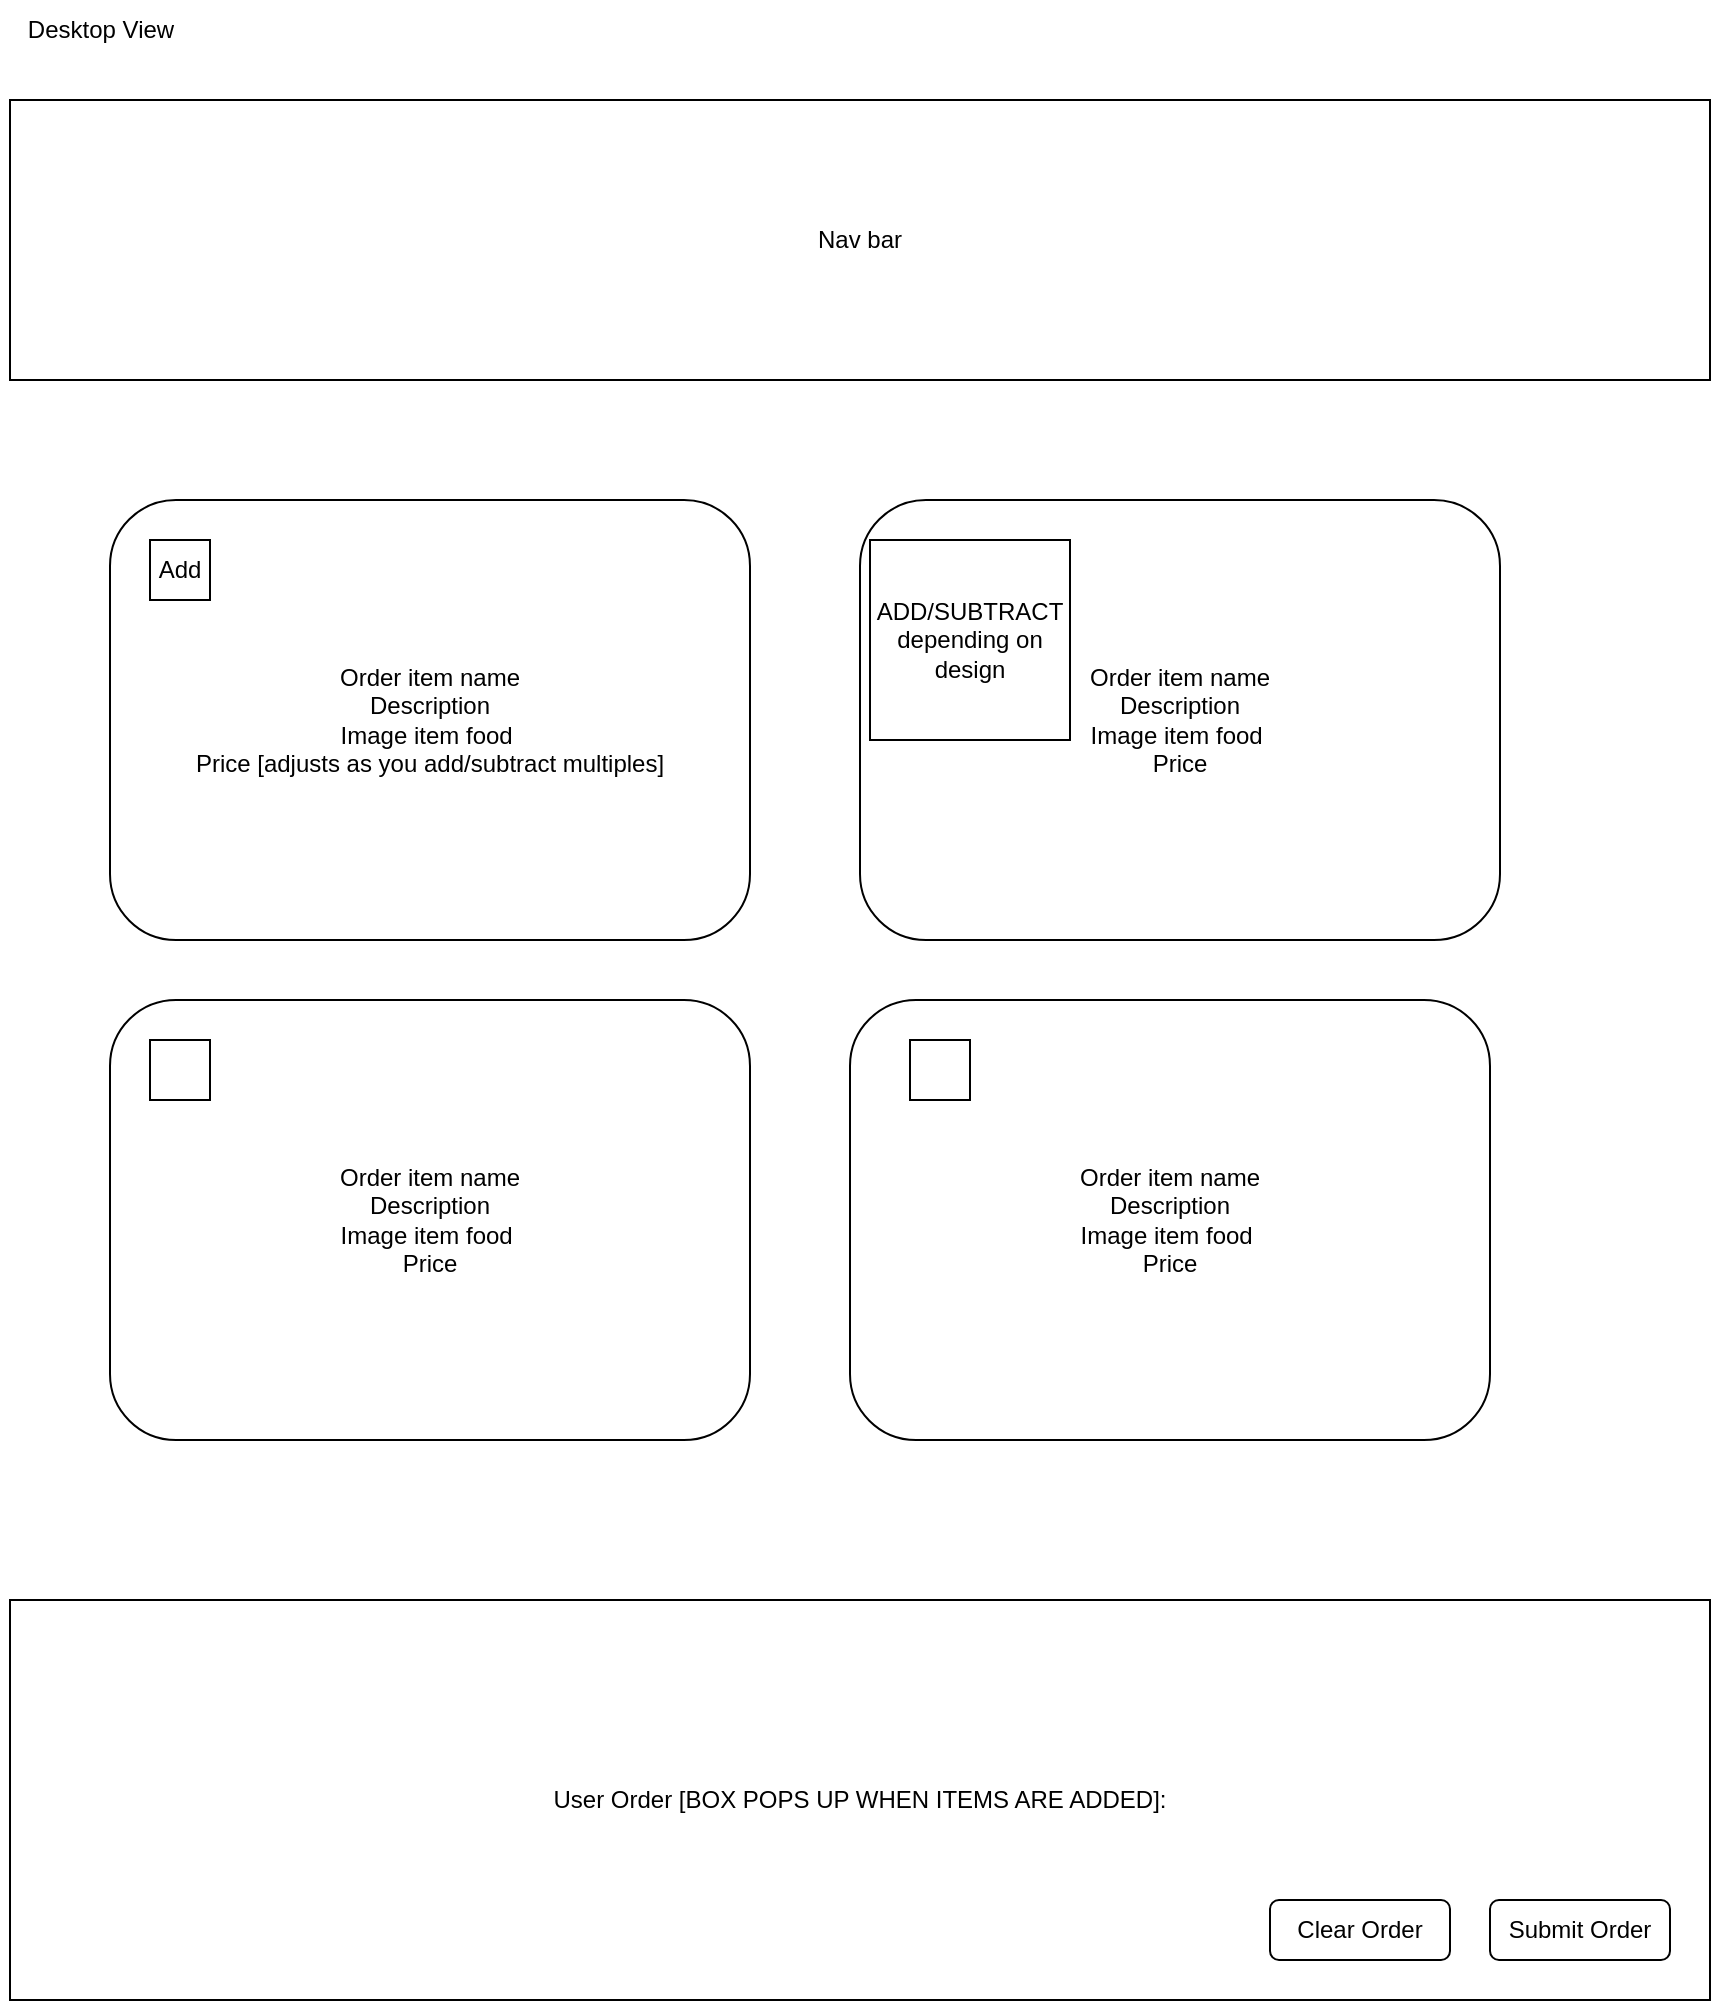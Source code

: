 <mxfile version="20.5.1" type="device"><diagram id="4QBMFS8yt-RDDKOyMC08" name="Page-1"><mxGraphModel dx="2912" dy="1122" grid="1" gridSize="10" guides="1" tooltips="1" connect="1" arrows="1" fold="1" page="1" pageScale="1" pageWidth="850" pageHeight="1100" math="0" shadow="0"><root><mxCell id="0"/><mxCell id="1" parent="0"/><mxCell id="YoeEJfXVTl4PMLT6xyCh-1" value="User Order [BOX POPS UP WHEN ITEMS ARE ADDED]:" style="rounded=0;whiteSpace=wrap;html=1;" vertex="1" parent="1"><mxGeometry y="800" width="850" height="200" as="geometry"/></mxCell><mxCell id="YoeEJfXVTl4PMLT6xyCh-4" value="Nav bar" style="rounded=0;whiteSpace=wrap;html=1;" vertex="1" parent="1"><mxGeometry y="50" width="850" height="140" as="geometry"/></mxCell><mxCell id="YoeEJfXVTl4PMLT6xyCh-5" value="Desktop View" style="text;html=1;align=center;verticalAlign=middle;resizable=0;points=[];autosize=1;strokeColor=none;fillColor=none;" vertex="1" parent="1"><mxGeometry x="-5" width="100" height="30" as="geometry"/></mxCell><mxCell id="YoeEJfXVTl4PMLT6xyCh-6" value="Submit Order" style="rounded=1;whiteSpace=wrap;html=1;" vertex="1" parent="1"><mxGeometry x="740" y="950" width="90" height="30" as="geometry"/></mxCell><mxCell id="YoeEJfXVTl4PMLT6xyCh-14" value="Order item name&lt;br&gt;Description&lt;br&gt;Image item food&amp;nbsp;&lt;br&gt;Price" style="rounded=1;whiteSpace=wrap;html=1;" vertex="1" parent="1"><mxGeometry x="50" y="500" width="320" height="220" as="geometry"/></mxCell><mxCell id="YoeEJfXVTl4PMLT6xyCh-16" value="Order item name&lt;br&gt;Description&lt;br&gt;Image item food&amp;nbsp;&lt;br&gt;Price" style="rounded=1;whiteSpace=wrap;html=1;" vertex="1" parent="1"><mxGeometry x="425" y="250" width="320" height="220" as="geometry"/></mxCell><mxCell id="YoeEJfXVTl4PMLT6xyCh-17" value="Order item name&lt;br&gt;Description&lt;br&gt;Image item food&amp;nbsp;&lt;br&gt;Price [adjusts as you add/subtract multiples]" style="rounded=1;whiteSpace=wrap;html=1;" vertex="1" parent="1"><mxGeometry x="50" y="250" width="320" height="220" as="geometry"/></mxCell><mxCell id="YoeEJfXVTl4PMLT6xyCh-18" value="Order item name&lt;br&gt;Description&lt;br&gt;Image item food&amp;nbsp;&lt;br&gt;Price" style="rounded=1;whiteSpace=wrap;html=1;" vertex="1" parent="1"><mxGeometry x="420" y="500" width="320" height="220" as="geometry"/></mxCell><mxCell id="YoeEJfXVTl4PMLT6xyCh-19" value="Add" style="whiteSpace=wrap;html=1;aspect=fixed;" vertex="1" parent="1"><mxGeometry x="70" y="270" width="30" height="30" as="geometry"/></mxCell><mxCell id="YoeEJfXVTl4PMLT6xyCh-20" value="ADD/SUBTRACT depending on design" style="whiteSpace=wrap;html=1;aspect=fixed;" vertex="1" parent="1"><mxGeometry x="430" y="270" width="100" height="100" as="geometry"/></mxCell><mxCell id="YoeEJfXVTl4PMLT6xyCh-21" value="" style="whiteSpace=wrap;html=1;aspect=fixed;" vertex="1" parent="1"><mxGeometry x="70" y="520" width="30" height="30" as="geometry"/></mxCell><mxCell id="YoeEJfXVTl4PMLT6xyCh-22" value="" style="whiteSpace=wrap;html=1;aspect=fixed;" vertex="1" parent="1"><mxGeometry x="450" y="520" width="30" height="30" as="geometry"/></mxCell><mxCell id="YoeEJfXVTl4PMLT6xyCh-25" value="Clear Order" style="rounded=1;whiteSpace=wrap;html=1;" vertex="1" parent="1"><mxGeometry x="630" y="950" width="90" height="30" as="geometry"/></mxCell></root></mxGraphModel></diagram></mxfile>